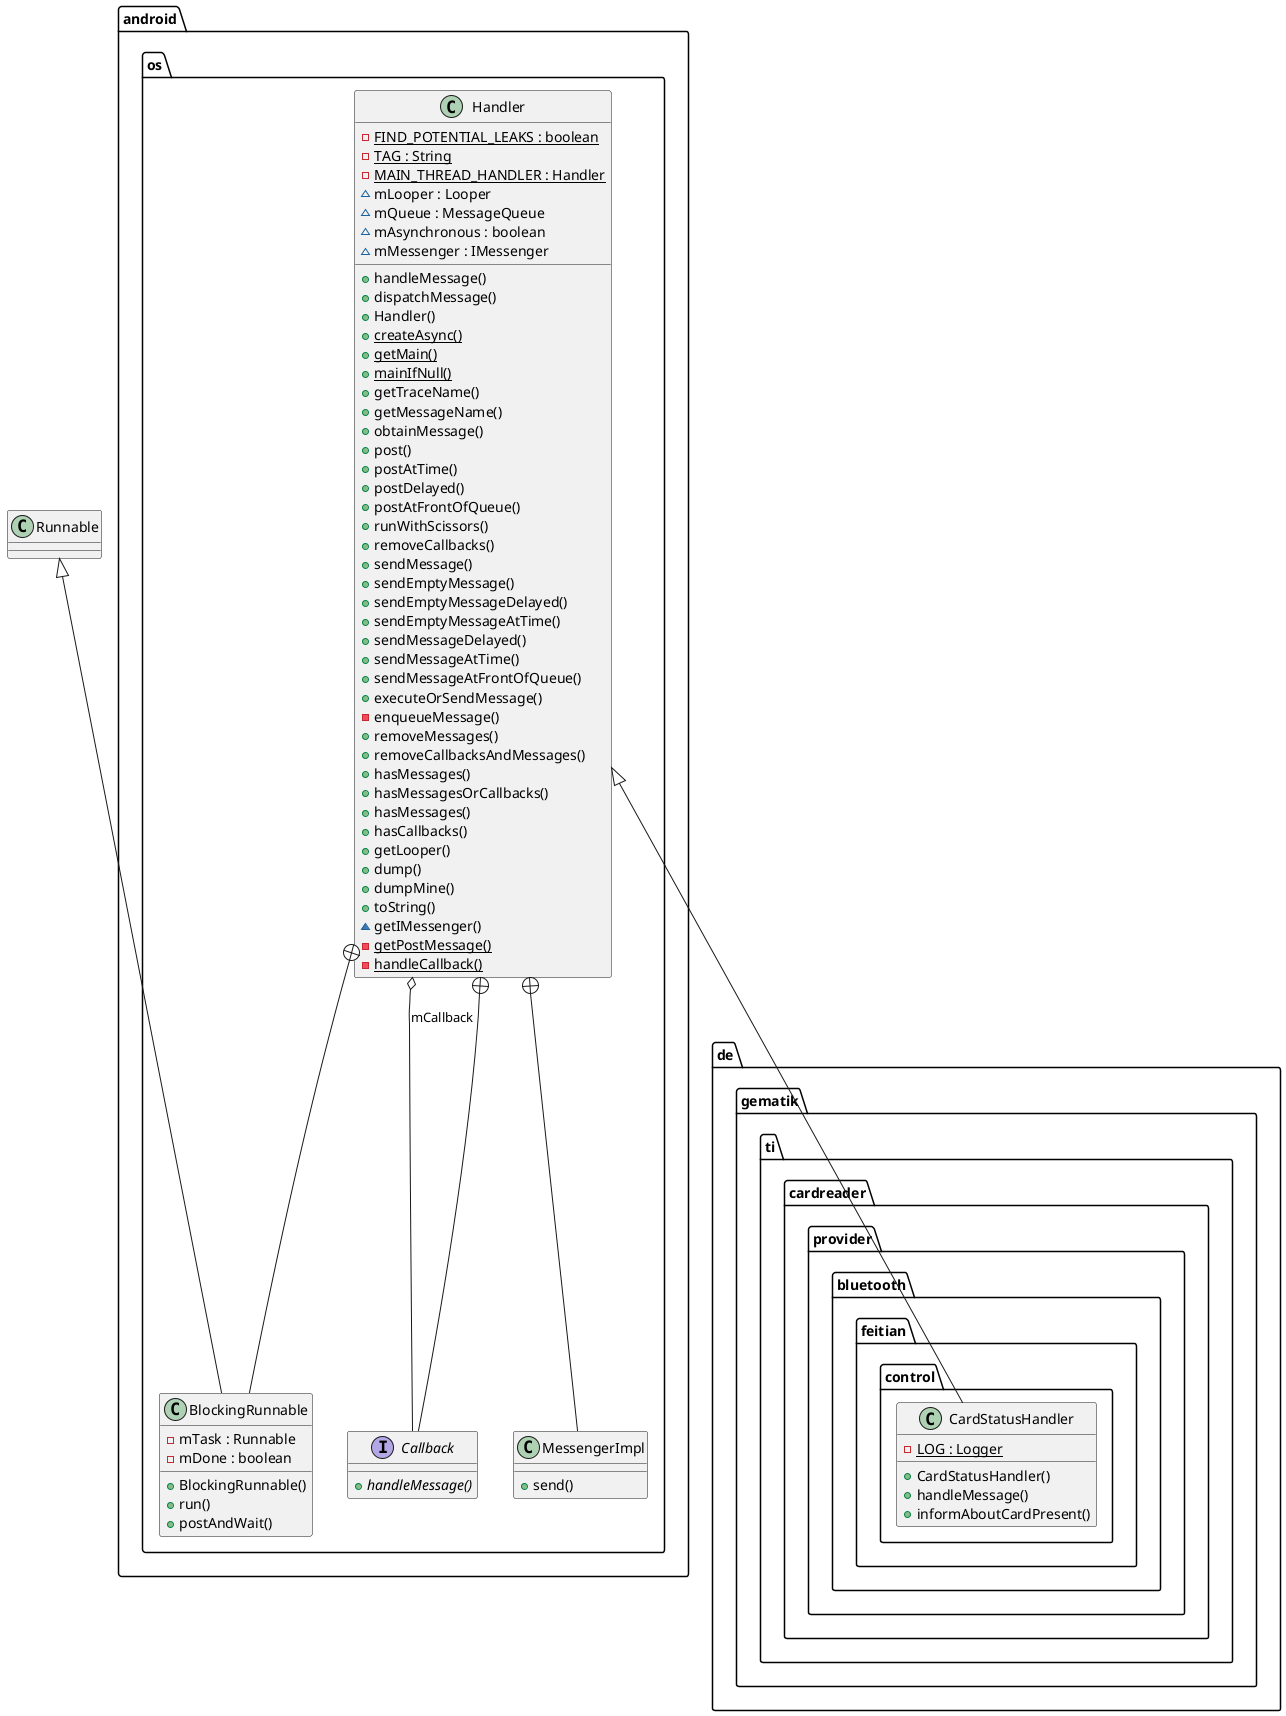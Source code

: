 @startuml

    package de.gematik.ti.cardreader.provider.bluetooth.feitian.control {
      class CardStatusHandler {
          {static} - LOG : Logger
          + CardStatusHandler()
          + handleMessage()
          + informAboutCardPresent()
      }
    }

    package android.os {
        class Handler {
            {static} - FIND_POTENTIAL_LEAKS : boolean
            {static} - TAG : String
            {static} - MAIN_THREAD_HANDLER : Handler
            ~ mLooper : Looper
            ~ mQueue : MessageQueue
            ~ mAsynchronous : boolean
            ~ mMessenger : IMessenger
            + handleMessage()
            + dispatchMessage()
            + Handler()
            {static} + createAsync()
            {static} + getMain()
            {static} + mainIfNull()
            + getTraceName()
            + getMessageName()
            + obtainMessage()
            + post()
            + postAtTime()
            + postDelayed()
            + postAtFrontOfQueue()
            + runWithScissors()
            + removeCallbacks()
            + sendMessage()
            + sendEmptyMessage()
            + sendEmptyMessageDelayed()
            + sendEmptyMessageAtTime()
            + sendMessageDelayed()
            + sendMessageAtTime()
            + sendMessageAtFrontOfQueue()
            + executeOrSendMessage()
            - enqueueMessage()
            + removeMessages()
            + removeCallbacksAndMessages()
            + hasMessages()
            + hasMessagesOrCallbacks()
            + hasMessages()
            + hasCallbacks()
            + getLooper()
            + dump()
            + dumpMine()
            + toString()
            ~ getIMessenger()
            {static} - getPostMessage()
            {static} - handleCallback()
        }
      }


      package android.os {
        interface Callback {
            {abstract} + handleMessage()
        }
      }


      package android.os {
        class MessengerImpl {
            + send()
        }
      }


      package android.os {
        class BlockingRunnable {
            - mTask : Runnable
            - mDone : boolean
            + BlockingRunnable()
            + run()
            + postAndWait()
        }
      }


      Handler o-- Callback : mCallback
      Handler +-down- Callback
      Handler +-down- MessengerImpl
      Handler +-down- BlockingRunnable
      BlockingRunnable -up-|> Runnable

    CardStatusHandler -up-|> Handler

@enduml